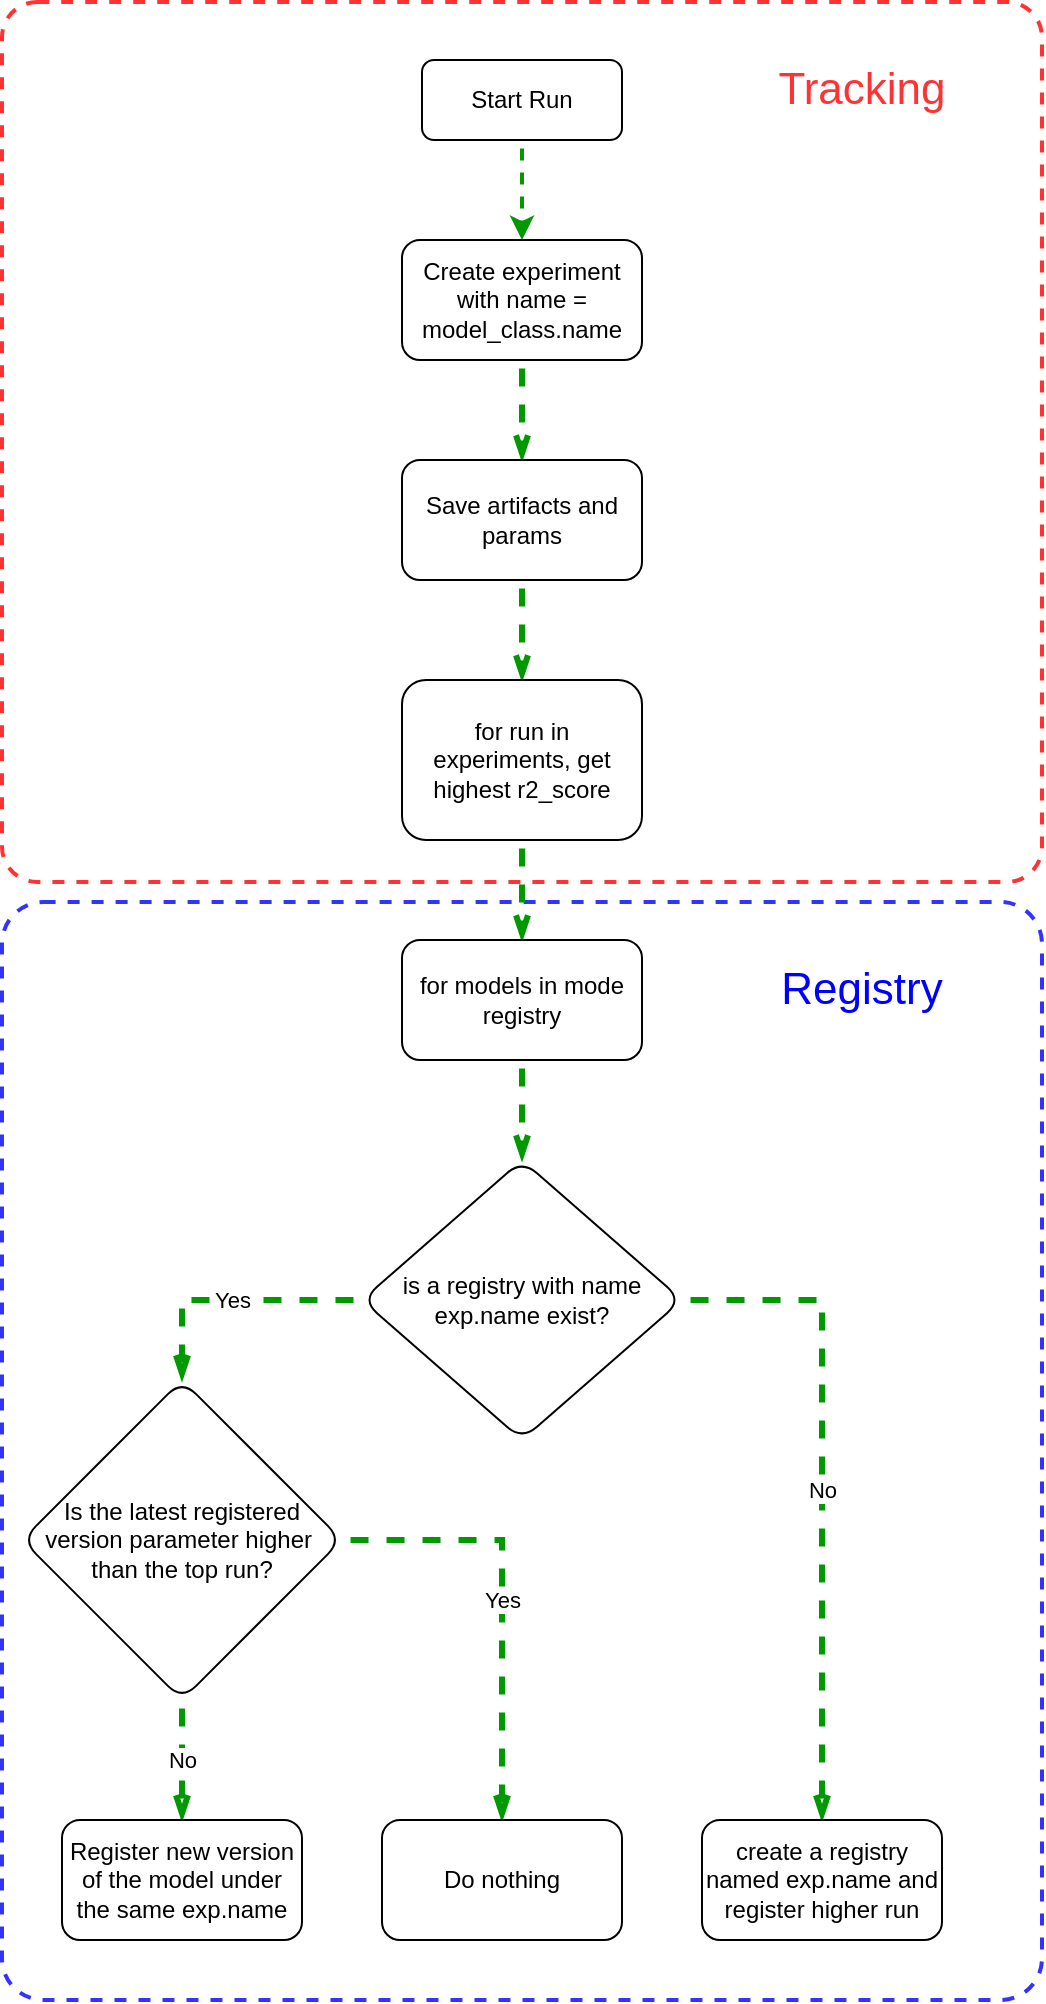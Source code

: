 <mxfile version="24.7.6">
  <diagram name="Page-1" id="nfk1LLhB86Wsg8MtK5AY">
    <mxGraphModel dx="1434" dy="915" grid="1" gridSize="10" guides="1" tooltips="1" connect="1" arrows="1" fold="1" page="1" pageScale="1" pageWidth="850" pageHeight="1100" math="0" shadow="0">
      <root>
        <mxCell id="0" />
        <mxCell id="1" parent="0" />
        <mxCell id="LJFpRtgv6IlaCrO2Dpqf-22" value="" style="rounded=1;whiteSpace=wrap;html=1;fillColor=none;arcSize=4;dashed=1;strokeColor=#FF3333;strokeWidth=2;" vertex="1" parent="1">
          <mxGeometry x="130" y="51" width="520" height="440" as="geometry" />
        </mxCell>
        <mxCell id="LJFpRtgv6IlaCrO2Dpqf-23" value="" style="rounded=1;whiteSpace=wrap;html=1;fillColor=none;arcSize=4;dashed=1;strokeColor=#3333FF;strokeWidth=2;" vertex="1" parent="1">
          <mxGeometry x="130" y="501" width="520" height="549" as="geometry" />
        </mxCell>
        <mxCell id="LJFpRtgv6IlaCrO2Dpqf-3" value="" style="edgeStyle=orthogonalEdgeStyle;rounded=0;orthogonalLoop=1;jettySize=auto;html=1;dashed=1;strokeWidth=2;strokeColor=#009900;flowAnimation=1;" edge="1" parent="1" source="LJFpRtgv6IlaCrO2Dpqf-1" target="LJFpRtgv6IlaCrO2Dpqf-2">
          <mxGeometry relative="1" as="geometry" />
        </mxCell>
        <mxCell id="LJFpRtgv6IlaCrO2Dpqf-1" value="Start Run" style="rounded=1;whiteSpace=wrap;html=1;" vertex="1" parent="1">
          <mxGeometry x="340" y="80" width="100" height="40" as="geometry" />
        </mxCell>
        <mxCell id="LJFpRtgv6IlaCrO2Dpqf-5" value="" style="edgeStyle=orthogonalEdgeStyle;rounded=0;orthogonalLoop=1;jettySize=auto;html=1;dashed=1;strokeWidth=3;strokeColor=#009900;flowAnimation=1;endArrow=openThin;endFill=0;" edge="1" parent="1" source="LJFpRtgv6IlaCrO2Dpqf-2" target="LJFpRtgv6IlaCrO2Dpqf-4">
          <mxGeometry relative="1" as="geometry" />
        </mxCell>
        <mxCell id="LJFpRtgv6IlaCrO2Dpqf-2" value="Create experiment with name = model_class.name" style="whiteSpace=wrap;html=1;rounded=1;" vertex="1" parent="1">
          <mxGeometry x="330" y="170" width="120" height="60" as="geometry" />
        </mxCell>
        <mxCell id="LJFpRtgv6IlaCrO2Dpqf-7" value="" style="edgeStyle=orthogonalEdgeStyle;rounded=0;orthogonalLoop=1;jettySize=auto;html=1;dashed=1;strokeWidth=3;strokeColor=#009900;flowAnimation=1;endArrow=openThin;endFill=0;" edge="1" parent="1" source="LJFpRtgv6IlaCrO2Dpqf-4" target="LJFpRtgv6IlaCrO2Dpqf-6">
          <mxGeometry relative="1" as="geometry" />
        </mxCell>
        <mxCell id="LJFpRtgv6IlaCrO2Dpqf-4" value="Save artifacts and params" style="whiteSpace=wrap;html=1;rounded=1;" vertex="1" parent="1">
          <mxGeometry x="330" y="280" width="120" height="60" as="geometry" />
        </mxCell>
        <mxCell id="LJFpRtgv6IlaCrO2Dpqf-9" value="" style="edgeStyle=orthogonalEdgeStyle;rounded=0;orthogonalLoop=1;jettySize=auto;html=1;dashed=1;strokeWidth=3;strokeColor=#009900;flowAnimation=1;endArrow=openThin;endFill=0;" edge="1" parent="1" source="LJFpRtgv6IlaCrO2Dpqf-6" target="LJFpRtgv6IlaCrO2Dpqf-8">
          <mxGeometry relative="1" as="geometry" />
        </mxCell>
        <mxCell id="LJFpRtgv6IlaCrO2Dpqf-6" value="for run in experiments, get highest r2_score" style="whiteSpace=wrap;html=1;rounded=1;" vertex="1" parent="1">
          <mxGeometry x="330" y="390" width="120" height="80" as="geometry" />
        </mxCell>
        <mxCell id="LJFpRtgv6IlaCrO2Dpqf-11" value="" style="edgeStyle=orthogonalEdgeStyle;rounded=0;orthogonalLoop=1;jettySize=auto;html=1;dashed=1;strokeWidth=3;strokeColor=#009900;flowAnimation=1;endArrow=openThin;endFill=0;" edge="1" parent="1" source="LJFpRtgv6IlaCrO2Dpqf-8" target="LJFpRtgv6IlaCrO2Dpqf-10">
          <mxGeometry relative="1" as="geometry" />
        </mxCell>
        <mxCell id="LJFpRtgv6IlaCrO2Dpqf-8" value="for models in mode registry" style="whiteSpace=wrap;html=1;rounded=1;" vertex="1" parent="1">
          <mxGeometry x="330" y="520" width="120" height="60" as="geometry" />
        </mxCell>
        <mxCell id="LJFpRtgv6IlaCrO2Dpqf-13" value="No" style="edgeStyle=orthogonalEdgeStyle;rounded=0;orthogonalLoop=1;jettySize=auto;html=1;entryX=0.5;entryY=0;entryDx=0;entryDy=0;dashed=1;strokeWidth=3;strokeColor=#009900;flowAnimation=1;endArrow=openThin;endFill=0;" edge="1" parent="1" source="LJFpRtgv6IlaCrO2Dpqf-10" target="LJFpRtgv6IlaCrO2Dpqf-12">
          <mxGeometry relative="1" as="geometry" />
        </mxCell>
        <mxCell id="LJFpRtgv6IlaCrO2Dpqf-16" value="Yes" style="edgeStyle=orthogonalEdgeStyle;rounded=0;orthogonalLoop=1;jettySize=auto;html=1;entryX=0.5;entryY=0;entryDx=0;entryDy=0;dashed=1;strokeWidth=3;strokeColor=#009900;flowAnimation=1;endArrow=openThin;endFill=0;" edge="1" parent="1" source="LJFpRtgv6IlaCrO2Dpqf-10" target="LJFpRtgv6IlaCrO2Dpqf-14">
          <mxGeometry relative="1" as="geometry" />
        </mxCell>
        <mxCell id="LJFpRtgv6IlaCrO2Dpqf-10" value="is a registry with name exp.name exist?" style="rhombus;whiteSpace=wrap;html=1;rounded=1;" vertex="1" parent="1">
          <mxGeometry x="310" y="630" width="160" height="140" as="geometry" />
        </mxCell>
        <mxCell id="LJFpRtgv6IlaCrO2Dpqf-12" value="create a registry named exp.name and register higher run" style="whiteSpace=wrap;html=1;rounded=1;" vertex="1" parent="1">
          <mxGeometry x="480" y="960" width="120" height="60" as="geometry" />
        </mxCell>
        <mxCell id="LJFpRtgv6IlaCrO2Dpqf-18" value="Yes" style="edgeStyle=orthogonalEdgeStyle;rounded=0;orthogonalLoop=1;jettySize=auto;html=1;entryX=0.5;entryY=0;entryDx=0;entryDy=0;dashed=1;strokeWidth=3;strokeColor=#009900;flowAnimation=1;endArrow=openThin;endFill=0;" edge="1" parent="1" source="LJFpRtgv6IlaCrO2Dpqf-14" target="LJFpRtgv6IlaCrO2Dpqf-17">
          <mxGeometry relative="1" as="geometry" />
        </mxCell>
        <mxCell id="LJFpRtgv6IlaCrO2Dpqf-21" value="No" style="edgeStyle=orthogonalEdgeStyle;rounded=0;orthogonalLoop=1;jettySize=auto;html=1;dashed=1;strokeWidth=3;strokeColor=#009900;flowAnimation=1;endArrow=openThin;endFill=0;" edge="1" parent="1" source="LJFpRtgv6IlaCrO2Dpqf-14" target="LJFpRtgv6IlaCrO2Dpqf-20">
          <mxGeometry relative="1" as="geometry" />
        </mxCell>
        <mxCell id="LJFpRtgv6IlaCrO2Dpqf-14" value="Is the latest registered version parameter higher&amp;nbsp;&lt;div&gt;than the top run?&lt;/div&gt;" style="rhombus;whiteSpace=wrap;html=1;rounded=1;" vertex="1" parent="1">
          <mxGeometry x="140" y="740" width="160" height="160" as="geometry" />
        </mxCell>
        <mxCell id="LJFpRtgv6IlaCrO2Dpqf-17" value="Do nothing" style="whiteSpace=wrap;html=1;rounded=1;" vertex="1" parent="1">
          <mxGeometry x="320" y="960" width="120" height="60" as="geometry" />
        </mxCell>
        <mxCell id="LJFpRtgv6IlaCrO2Dpqf-20" value="Register new version of the model under the same exp.name" style="whiteSpace=wrap;html=1;rounded=1;" vertex="1" parent="1">
          <mxGeometry x="160" y="960" width="120" height="60" as="geometry" />
        </mxCell>
        <mxCell id="LJFpRtgv6IlaCrO2Dpqf-24" value="Tracking" style="text;html=1;align=center;verticalAlign=middle;whiteSpace=wrap;rounded=0;fontSize=22;fontColor=#FF3333;" vertex="1" parent="1">
          <mxGeometry x="530" y="80" width="60" height="30" as="geometry" />
        </mxCell>
        <mxCell id="LJFpRtgv6IlaCrO2Dpqf-25" value="Registry" style="text;html=1;align=center;verticalAlign=middle;whiteSpace=wrap;rounded=0;fontSize=22;fontColor=#0000FF;" vertex="1" parent="1">
          <mxGeometry x="530" y="530" width="60" height="30" as="geometry" />
        </mxCell>
      </root>
    </mxGraphModel>
  </diagram>
</mxfile>
